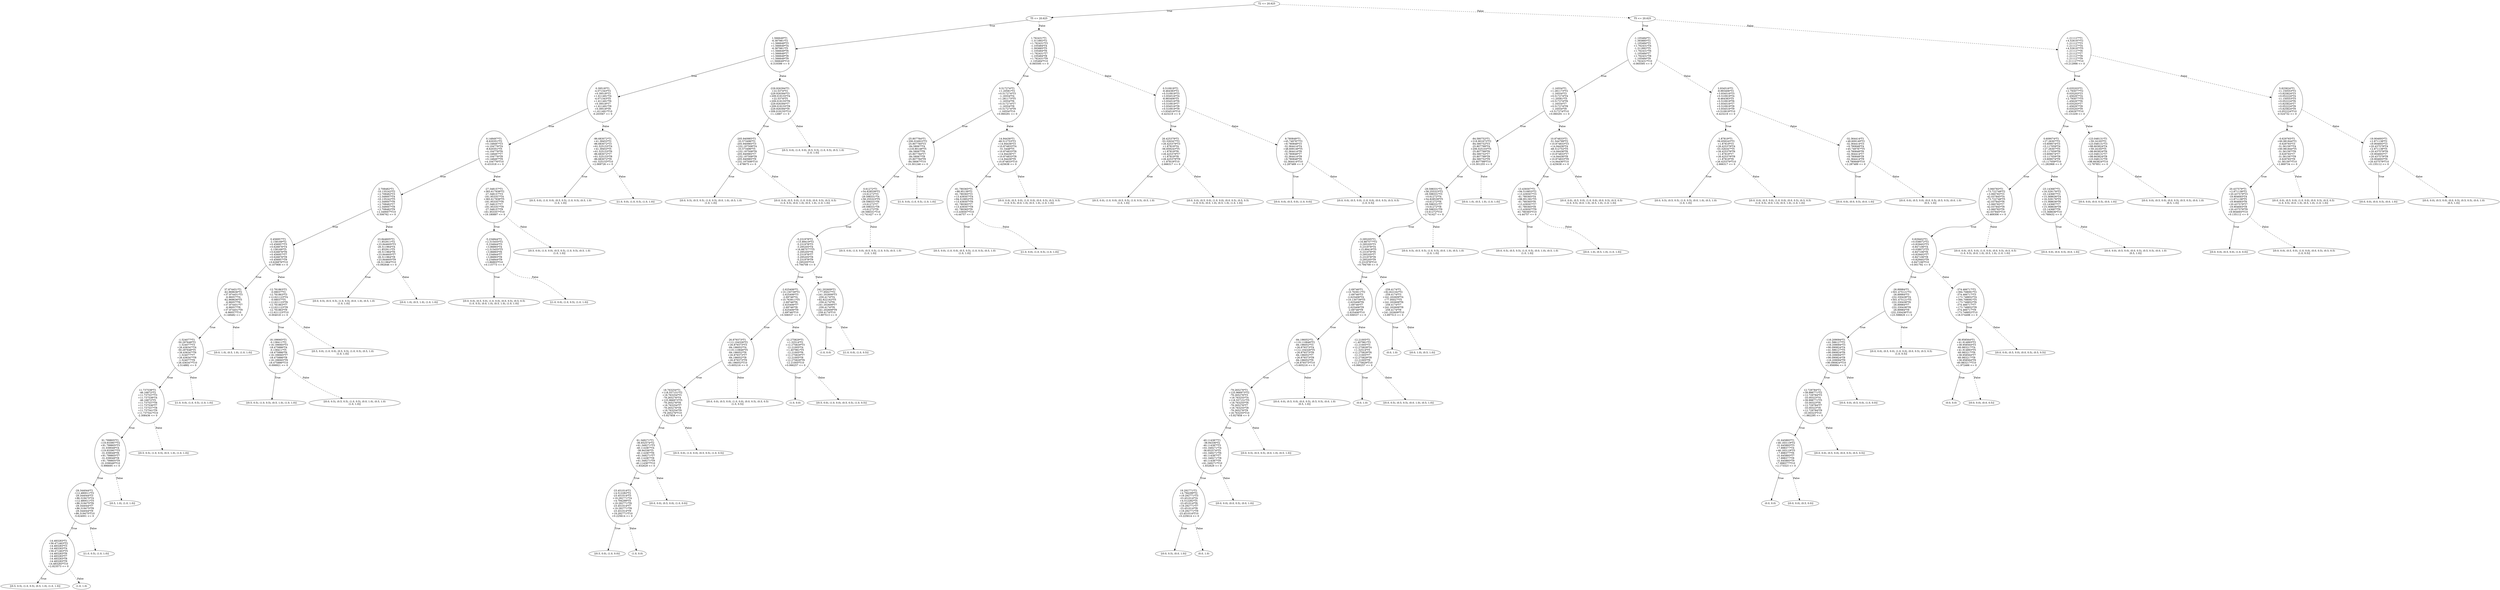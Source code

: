 digraph {
0 [label="T2 <= 20.625"];
1 [label="T5 <= 20.625"];
2 [label="1.566649*T1\n-6.387981*T2\n+1.566649*T3\n+1.566649*T4\n-6.387981*T5\n+1.566649*T6\n+1.566649*T7\n+1.566649*T8\n+1.566649*T9\n+1.566649*T10\n-0.319399 <= 0"];
3 [label="0.39518*T1\n-4.071343*T2\n+0.39518*T3\n+1.611491*T4\n-4.071343*T5\n+1.611491*T6\n+0.39518*T7\n+1.611491*T8\n+0.39518*T9\n+1.611491*T10\n-0.203567 <= 0"];
4 [label="0.148497*T1\n-8.620351*T2\n+0.148497*T3\n+4.104776*T4\n-8.620351*T5\n+4.104776*T6\n+0.148497*T7\n+4.104776*T8\n+0.148497*T9\n+4.104776*T10\n-0.431018 <= 0"];
5 [label="2.708482*T1\n-10.135242*T2\n+2.708482*T3\n+2.349007*T4\n-10.135242*T5\n+2.349007*T6\n+2.708482*T7\n+2.349007*T8\n+2.708482*T9\n+2.349007*T10\n-0.506762 <= 0"];
6 [label="0.456957*T1\n-2.158169*T2\n+0.456957*T3\n+0.626876*T4\n-2.158169*T5\n+0.626876*T6\n+0.456957*T7\n+0.626876*T8\n+0.456957*T9\n+0.626876*T10\n-0.107908 <= 0"];
7 [label="37.874451*T1\n-62.969636*T2\n+37.874451*T3\n-6.96057*T4\n-62.969636*T5\n-6.96057*T6\n+37.874451*T7\n-6.96057*T8\n+37.874451*T9\n-6.96057*T10\n-3.148482 <= 0"];
8 [label="-1.524077*T1\n-50.297648*T2\n-1.524077*T3\n+26.436347*T4\n-50.297648*T5\n+26.436347*T6\n-1.524077*T7\n+26.436347*T8\n-1.524077*T9\n+26.436347*T10\n-2.514882 <= 0"];
9 [label="11.737538*T1\n-46.16872*T2\n+11.737537*T3\n+11.737538*T4\n-46.16872*T5\n+11.737537*T6\n+11.737536*T7\n+11.737537*T8\n+11.737541*T9\n+11.737541*T10\n-2.308436 <= 0"];
10 [label="91.799805*T1\n-119.933907*T2\n+91.799805*T3\n-31.039049*T4\n-119.933907*T5\n-31.039049*T6\n+91.799805*T7\n-31.039049*T8\n+91.799805*T9\n-31.039049*T10\n-5.996695 <= 0"];
11 [label="-29.344044*T1\n-112.480011*T2\n-29.344044*T3\n+86.319475*T4\n-112.480011*T5\n+86.319475*T6\n-29.344044*T7\n+86.319475*T8\n-29.344044*T9\n+86.319475*T10\n-5.624001 <= 0"];
12 [label="-14.483283*T1\n+56.471463*T2\n-14.483283*T3\n-14.483283*T4\n+56.471463*T5\n-14.483283*T6\n-14.483283*T7\n-14.483283*T8\n-14.483283*T9\n-14.483283*T10\n+2.823573 <= 0"];
13 [label="[(0.5, 0.5), (1.0, 0.5), (0.5, 1.0), (1.0, 1.0)]"];
12 -> 13 [label="True"];
14 [label="(1.0, 1.0)"];
12 -> 14 [style="dashed", label="False"];
11 -> 12 [label="True"];
15 [label="[(1.0, 0.5), (1.0, 1.0)]"];
11 -> 15 [style="dashed", label="False"];
10 -> 11 [label="True"];
16 [label="[(0.5, 1.0), (1.0, 1.0)]"];
10 -> 16 [style="dashed", label="False"];
9 -> 10 [label="True"];
17 [label="[(0.5, 0.5), (1.0, 0.5), (0.5, 1.0), (1.0, 1.0)]"];
9 -> 17 [style="dashed", label="False"];
8 -> 9 [label="True"];
18 [label="[(1.0, 0.0), (1.0, 0.5), (1.0, 1.0)]"];
8 -> 18 [style="dashed", label="False"];
7 -> 8 [label="True"];
19 [label="[(0.0, 1.0), (0.5, 1.0), (1.0, 1.0)]"];
7 -> 19 [style="dashed", label="False"];
6 -> 7 [label="True"];
20 [label="-12.781863*T1\n-0.08037*T2\n-12.781863*T3\n+12.621123*T4\n-0.08037*T5\n+12.621123*T6\n-12.781863*T7\n+12.621123*T8\n-12.781863*T9\n+12.621123*T10\n-0.004018 <= 0"];
21 [label="18.199065*T1\n-0.138411*T2\n+18.199065*T3\n-18.475886*T4\n-0.138411*T5\n-18.475886*T6\n+18.199065*T7\n-18.475886*T8\n+18.199065*T9\n-18.475886*T10\n-0.006921 <= 0"];
22 [label="[(0.5, 0.5), (1.0, 0.5), (0.5, 1.0), (1.0, 1.0)]"];
21 -> 22 [label="True"];
23 [label="[(0.0, 0.5), (0.5, 0.5), (1.0, 0.5), (0.0, 1.0), (0.5, 1.0)\n(1.0, 1.0)]"];
21 -> 23 [style="dashed", label="False"];
20 -> 21 [label="True"];
24 [label="[(0.5, 0.0), (1.0, 0.0), (0.5, 0.5), (1.0, 0.5), (0.5, 1.0)\n(1.0, 1.0)]"];
20 -> 24 [style="dashed", label="False"];
6 -> 20 [style="dashed", label="False"];
5 -> 6 [label="True"];
25 [label="23.844605*T1\n+1.852911*T2\n+23.844605*T3\n-26.511964*T4\n+1.852911*T5\n-26.511964*T6\n+23.844605*T7\n-26.511964*T8\n+23.844605*T9\n-26.511964*T10\n+0.092646 <= 0"];
26 [label="[(0.0, 0.5), (0.5, 0.5), (1.0, 0.5), (0.0, 1.0), (0.5, 1.0)\n(1.0, 1.0)]"];
25 -> 26 [label="True"];
27 [label="[(0.0, 1.0), (0.5, 1.0), (1.0, 1.0)]"];
25 -> 27 [style="dashed", label="False"];
5 -> 25 [style="dashed", label="False"];
4 -> 5 [label="True"];
28 [label="-27.348157*T1\n+383.617938*T2\n-27.348157*T3\n-161.953357*T4\n+383.617938*T5\n-161.953357*T6\n-27.348157*T7\n-161.953357*T8\n-27.348157*T9\n-161.953357*T10\n+19.180897 <= 0"];
29 [label="-5.234844*T1\n+2.315455*T2\n-5.234844*T3\n+3.86893*T4\n+2.315455*T5\n+3.86893*T6\n-5.234844*T7\n+3.86893*T8\n-5.234844*T9\n+3.86893*T10\n+0.115773 <= 0"];
30 [label="[(0.0, 0.0), (0.5, 0.0), (1.0, 0.0), (0.0, 0.5), (0.5, 0.5)\n(1.0, 0.5), (0.0, 1.0), (0.5, 1.0), (1.0, 1.0)]"];
29 -> 30 [label="True"];
31 [label="[(1.0, 0.0), (1.0, 0.5), (1.0, 1.0)]"];
29 -> 31 [style="dashed", label="False"];
28 -> 29 [label="True"];
32 [label="[(0.5, 0.0), (1.0, 0.0), (0.5, 0.5), (1.0, 0.5), (0.5, 1.0)\n(1.0, 1.0)]"];
28 -> 32 [style="dashed", label="False"];
4 -> 28 [style="dashed", label="False"];
3 -> 4 [label="True"];
33 [label="-86.683072*T1\n+41.39453*T2\n-86.683072*T3\n+61.525153*T4\n+41.39453*T5\n+61.525153*T6\n-86.683072*T7\n+61.525153*T8\n-86.683072*T9\n+61.525153*T10\n+2.069726 <= 0"];
34 [label="[(0.5, 0.0), (1.0, 0.0), (0.5, 0.5), (1.0, 0.5), (0.5, 1.0)\n(1.0, 1.0)]"];
33 -> 34 [label="True"];
35 [label="[(1.0, 0.0), (1.0, 0.5), (1.0, 1.0)]"];
33 -> 35 [style="dashed", label="False"];
3 -> 33 [style="dashed", label="False"];
2 -> 3 [label="True"];
36 [label="-229.926394*T1\n+22.5374*T2\n-229.926394*T3\n+209.019155*T4\n+22.5374*T5\n+209.019155*T6\n-229.926394*T7\n+209.019155*T8\n-229.926394*T9\n+209.019155*T10\n+1.12687 <= 0"];
37 [label="-205.940985*T1\n-33.573496*T2\n-205.940985*T3\n+232.197508*T4\n-33.573496*T5\n+232.197508*T6\n-205.940985*T7\n+232.197508*T8\n-205.940985*T9\n+232.197508*T10\n-1.678675 <= 0"];
38 [label="[(0.0, 0.5), (0.5, 0.5), (1.0, 0.5), (0.0, 1.0), (0.5, 1.0)\n(1.0, 1.0)]"];
37 -> 38 [label="True"];
39 [label="[(0.0, 0.0), (0.5, 0.0), (1.0, 0.0), (0.0, 0.5), (0.5, 0.5)\n(1.0, 0.5), (0.0, 1.0), (0.5, 1.0), (1.0, 1.0)]"];
37 -> 39 [style="dashed", label="False"];
36 -> 37 [label="True"];
40 [label="[(0.5, 0.0), (1.0, 0.0), (0.5, 0.5), (1.0, 0.5), (0.5, 1.0)\n(1.0, 1.0)]"];
36 -> 40 [style="dashed", label="False"];
2 -> 36 [style="dashed", label="False"];
1 -> 2 [label="True"];
41 [label="1.762431*T1\n-1.311892*T2\n+1.762431*T3\n-1.105484*T4\n-1.393885*T5\n-1.105484*T6\n+1.762431*T7\n-1.105484*T8\n+1.762431*T9\n-1.105484*T10\n-0.065595 <= 0"];
42 [label="0.517274*T1\n+1.20581*T2\n+0.517274*T3\n-1.16554*T4\n+1.281173*T5\n-1.16554*T6\n+0.517274*T7\n-1.16554*T8\n+0.517274*T9\n-1.16554*T10\n+0.060291 <= 0"];
43 [label="-25.807784*T1\n+206.024922*T2\n-25.807784*T3\n-84.58067*T4\n+218.90148*T5\n-84.58067*T6\n-25.807784*T7\n-84.58067*T8\n-25.807784*T9\n-84.58067*T10\n+10.301246 <= 0"];
44 [label="0.61272*T1\n+54.828539*T2\n+0.61272*T3\n-29.598331*T4\n+58.255323*T5\n-29.598331*T6\n+0.61272*T7\n-29.598331*T8\n+0.61272*T9\n-29.598331*T10\n+2.741427 <= 0"];
45 [label="-5.231978*T1\n+15.89419*T2\n-5.231978*T3\n-3.295205*T4\n+16.887577*T5\n-3.295205*T6\n-5.231978*T7\n-3.295205*T8\n-5.231978*T9\n-3.295205*T10\n+0.794709 <= 0"];
46 [label="-2.625406*T1\n+10.130739*T2\n-2.625406*T3\n-2.69746*T4\n+10.763911*T5\n-2.69746*T6\n-2.625406*T7\n-2.69746*T8\n-2.625406*T9\n-2.69746*T10\n+0.506537 <= 0"];
47 [label="26.879373*T1\n+112.104326*T2\n+26.879373*T3\n-84.196052*T4\n+119.110846*T5\n-84.196052*T6\n+26.879373*T7\n-84.196052*T8\n+26.879373*T9\n-84.196052*T10\n+5.605216 <= 0"];
48 [label="18.763254*T1\n+118.557151*T2\n+18.763254*T3\n-79.265276*T4\n+125.966973*T5\n-79.265276*T6\n+18.763254*T7\n-79.265276*T8\n+18.763254*T9\n-79.265276*T10\n+5.927858 <= 0"];
49 [label="61.349271*T1\n-36.652574*T2\n+61.349271*T3\n-40.114387*T4\n-38.94336*T5\n-40.114387*T6\n+61.349271*T7\n-40.114387*T8\n+61.349271*T9\n-40.114387*T10\n-1.832629 <= 0"];
50 [label="-23.451014*T1\n+4.512282*T2\n-23.451014*T3\n+19.292771*T4\n+4.794299*T5\n+19.292771*T6\n-23.451014*T7\n+19.292771*T8\n-23.451014*T9\n+19.292771*T10\n+0.225614 <= 0"];
51 [label="[(0.5, 0.0), (1.0, 0.0)]"];
50 -> 51 [label="True"];
52 [label="(1.0, 0.0)"];
50 -> 52 [style="dashed", label="False"];
49 -> 50 [label="True"];
53 [label="[(0.0, 0.0), (0.5, 0.0), (1.0, 0.0)]"];
49 -> 53 [style="dashed", label="False"];
48 -> 49 [label="True"];
54 [label="[(0.5, 0.0), (1.0, 0.0), (0.5, 0.5), (1.0, 0.5)]"];
48 -> 54 [style="dashed", label="False"];
47 -> 48 [label="True"];
55 [label="[(0.0, 0.0), (0.5, 0.0), (1.0, 0.0), (0.0, 0.5), (0.5, 0.5)\n(1.0, 0.5)]"];
47 -> 55 [style="dashed", label="False"];
46 -> 47 [label="True"];
56 [label="12.275829*T1\n+1.32514*T2\n+12.275829*T3\n-12.21005*T4\n+1.407961*T5\n-12.21005*T6\n+12.275829*T7\n-12.21005*T8\n+12.275829*T9\n-12.21005*T10\n+0.066257 <= 0"];
57 [label="(1.0, 0.0)"];
56 -> 57 [label="True"];
58 [label="[(0.5, 0.0), (1.0, 0.0), (0.5, 0.5), (1.0, 0.5)]"];
56 -> 58 [style="dashed", label="False"];
46 -> 56 [style="dashed", label="False"];
45 -> 46 [label="True"];
59 [label="241.202609*T1\n+77.95027*T2\n+241.202609*T3\n-259.4174*T4\n+82.822162*T5\n-259.4174*T6\n+241.202609*T7\n-259.4174*T8\n+241.202609*T9\n-259.4174*T10\n+3.897513 <= 0"];
60 [label="(1.0, 0.0)"];
59 -> 60 [label="True"];
61 [label="[(1.0, 0.0), (1.0, 0.5)]"];
59 -> 61 [style="dashed", label="False"];
45 -> 59 [style="dashed", label="False"];
44 -> 45 [label="True"];
62 [label="[(0.5, 0.0), (1.0, 0.0), (0.5, 0.5), (1.0, 0.5), (0.5, 1.0)\n(1.0, 1.0)]"];
44 -> 62 [style="dashed", label="False"];
43 -> 44 [label="True"];
63 [label="[(1.0, 0.0), (1.0, 0.5), (1.0, 1.0)]"];
43 -> 63 [style="dashed", label="False"];
42 -> 43 [label="True"];
64 [label="14.94436*T1\n-48.512753*T2\n+14.94436*T3\n+10.874833*T4\n-51.5448*T5\n+10.874833*T6\n+14.94436*T7\n+10.874833*T8\n+14.94436*T9\n+10.874833*T10\n-2.425638 <= 0"];
65 [label="-61.780365*T1\n+88.95139*T2\n-61.780365*T3\n+13.439307*T4\n+94.510852*T5\n+13.439307*T6\n-61.780365*T7\n+13.439307*T8\n-61.780365*T9\n+13.439307*T10\n+4.44757 <= 0"];
66 [label="[(0.5, 0.0), (1.0, 0.0), (0.5, 0.5), (1.0, 0.5), (0.5, 1.0)\n(1.0, 1.0)]"];
65 -> 66 [label="True"];
67 [label="[(1.0, 0.0), (1.0, 0.5), (1.0, 1.0)]"];
65 -> 67 [style="dashed", label="False"];
64 -> 65 [label="True"];
68 [label="[(0.0, 0.0), (0.5, 0.0), (1.0, 0.0), (0.0, 0.5), (0.5, 0.5)\n(1.0, 0.5), (0.0, 1.0), (0.5, 1.0), (1.0, 1.0)]"];
64 -> 68 [style="dashed", label="False"];
42 -> 64 [style="dashed", label="False"];
41 -> 42 [label="True"];
69 [label="0.510919*T1\n-8.464383*T2\n+0.510919*T3\n+3.934516*T4\n-8.993406*T5\n+3.934516*T6\n+0.510919*T7\n+3.934516*T8\n+0.510919*T9\n+3.934516*T10\n-0.423219 <= 0"];
70 [label="26.425379*T1\n-53.326347*T2\n+26.425379*T3\n+1.87819*T4\n-56.659243*T5\n+1.87819*T6\n+26.425379*T7\n+1.87819*T8\n+26.425379*T9\n+1.87819*T10\n-2.666317 <= 0"];
71 [label="[(0.5, 0.0), (1.0, 0.0), (0.5, 0.5), (1.0, 0.5), (0.5, 1.0)\n(1.0, 1.0)]"];
70 -> 71 [label="True"];
72 [label="[(0.0, 0.0), (0.5, 0.0), (1.0, 0.0), (0.0, 0.5), (0.5, 0.5)\n(1.0, 0.5), (0.0, 1.0), (0.5, 1.0), (1.0, 1.0)]"];
70 -> 72 [style="dashed", label="False"];
69 -> 70 [label="True"];
73 [label="8.780848*T1\n+45.749787*T2\n+8.780848*T3\n-32.364414*T4\n+48.609149*T5\n-32.364414*T6\n+8.780848*T7\n-32.364414*T8\n+8.780848*T9\n-32.364414*T10\n+2.287489 <= 0"];
74 [label="[(0.0, 0.0), (0.5, 0.0), (1.0, 0.0)]"];
73 -> 74 [label="True"];
75 [label="[(0.0, 0.0), (0.5, 0.0), (1.0, 0.0), (0.0, 0.5), (0.5, 0.5)\n(1.0, 0.5)]"];
73 -> 75 [style="dashed", label="False"];
69 -> 73 [style="dashed", label="False"];
41 -> 69 [style="dashed", label="False"];
1 -> 41 [style="dashed", label="False"];
0 -> 1 [label="True"];
76 [label="T5 <= 20.625"];
77 [label="-1.105484*T1\n-1.393885*T2\n-1.105484*T3\n+1.762431*T4\n-1.311892*T5\n+1.762431*T6\n-1.105484*T7\n+1.762431*T8\n-1.105484*T9\n+1.762431*T10\n-0.065595 <= 0"];
78 [label="-1.16554*T1\n+1.281173*T2\n-1.16554*T3\n+0.517274*T4\n+1.20581*T5\n+0.517274*T6\n-1.16554*T7\n+0.517274*T8\n-1.16554*T9\n+0.517274*T10\n+0.060291 <= 0"];
79 [label="-84.580752*T1\n+218.901672*T2\n-84.580752*T3\n-25.807799*T4\n+206.025103*T5\n-25.807799*T6\n-84.580752*T7\n-25.807799*T8\n-84.580752*T9\n-25.807799*T10\n+10.301255 <= 0"];
80 [label="-29.598331*T1\n+58.255323*T2\n-29.598331*T3\n+0.61272*T4\n+54.828539*T5\n+0.61272*T6\n-29.598331*T7\n+0.61272*T8\n-29.598331*T9\n+0.61272*T10\n+2.741427 <= 0"];
81 [label="-3.295205*T1\n+16.887577*T2\n-3.295205*T3\n-5.231978*T4\n+15.89419*T5\n-5.231978*T6\n-3.295205*T7\n-5.231978*T8\n-3.295205*T9\n-5.231978*T10\n+0.794709 <= 0"];
82 [label="-2.69746*T1\n+10.763911*T2\n-2.69746*T3\n-2.625406*T4\n+10.130739*T5\n-2.625406*T6\n-2.69746*T7\n-2.625406*T8\n-2.69746*T9\n-2.625406*T10\n+0.506537 <= 0"];
83 [label="-84.196052*T1\n+119.110846*T2\n-84.196052*T3\n+26.879373*T4\n+112.104326*T5\n+26.879373*T6\n-84.196052*T7\n+26.879373*T8\n-84.196052*T9\n+26.879373*T10\n+5.605216 <= 0"];
84 [label="-79.265276*T1\n+125.966973*T2\n-79.265276*T3\n+18.763255*T4\n+118.557151*T5\n+18.763255*T6\n-79.265276*T7\n+18.763255*T8\n-79.265276*T9\n+18.763255*T10\n+5.927858 <= 0"];
85 [label="-40.114387*T1\n-38.94336*T2\n-40.114387*T3\n+61.349271*T4\n-36.652574*T5\n+61.349271*T6\n-40.114387*T7\n+61.349271*T8\n-40.114387*T9\n+61.349271*T10\n-1.832629 <= 0"];
86 [label="19.292771*T1\n+4.794299*T2\n+19.292771*T3\n-23.451014*T4\n+4.512282*T5\n-23.451014*T6\n+19.292771*T7\n-23.451014*T8\n+19.292771*T9\n-23.451014*T10\n+0.225614 <= 0"];
87 [label="[(0.0, 0.5), (0.0, 1.0)]"];
86 -> 87 [label="True"];
88 [label="(0.0, 1.0)"];
86 -> 88 [style="dashed", label="False"];
85 -> 86 [label="True"];
89 [label="[(0.0, 0.0), (0.0, 0.5), (0.0, 1.0)]"];
85 -> 89 [style="dashed", label="False"];
84 -> 85 [label="True"];
90 [label="[(0.0, 0.5), (0.5, 0.5), (0.0, 1.0), (0.5, 1.0)]"];
84 -> 90 [style="dashed", label="False"];
83 -> 84 [label="True"];
91 [label="[(0.0, 0.0), (0.5, 0.0), (0.0, 0.5), (0.5, 0.5), (0.0, 1.0)\n(0.5, 1.0)]"];
83 -> 91 [style="dashed", label="False"];
82 -> 83 [label="True"];
92 [label="-12.21005*T1\n+1.407961*T2\n-12.21005*T3\n+12.275829*T4\n+1.32514*T5\n+12.275829*T6\n-12.21005*T7\n+12.275829*T8\n-12.21005*T9\n+12.275829*T10\n+0.066257 <= 0"];
93 [label="(0.0, 1.0)"];
92 -> 93 [label="True"];
94 [label="[(0.0, 0.5), (0.5, 0.5), (0.0, 1.0), (0.5, 1.0)]"];
92 -> 94 [style="dashed", label="False"];
82 -> 92 [style="dashed", label="False"];
81 -> 82 [label="True"];
95 [label="-259.4174*T1\n+82.822162*T2\n-259.4174*T3\n+241.202609*T4\n+77.95027*T5\n+241.202609*T6\n-259.4174*T7\n+241.202609*T8\n-259.4174*T9\n+241.202609*T10\n+3.897513 <= 0"];
96 [label="(0.0, 1.0)"];
95 -> 96 [label="True"];
97 [label="[(0.0, 1.0), (0.5, 1.0)]"];
95 -> 97 [style="dashed", label="False"];
81 -> 95 [style="dashed", label="False"];
80 -> 81 [label="True"];
98 [label="[(0.0, 0.5), (0.5, 0.5), (1.0, 0.5), (0.0, 1.0), (0.5, 1.0)\n(1.0, 1.0)]"];
80 -> 98 [style="dashed", label="False"];
79 -> 80 [label="True"];
99 [label="[(0.0, 1.0), (0.5, 1.0), (1.0, 1.0)]"];
79 -> 99 [style="dashed", label="False"];
78 -> 79 [label="True"];
100 [label="10.874833*T1\n-51.544799*T2\n+10.874833*T3\n+14.94436*T4\n-48.512752*T5\n+14.94436*T6\n+10.874833*T7\n+14.94436*T8\n+10.874833*T9\n+14.94436*T10\n-2.425638 <= 0"];
101 [label="13.439307*T1\n+94.510853*T2\n+13.439307*T3\n-61.780365*T4\n+88.951391*T5\n-61.780365*T6\n+13.439307*T7\n-61.780365*T8\n+13.439307*T9\n-61.780365*T10\n+4.44757 <= 0"];
102 [label="[(0.0, 0.5), (0.5, 0.5), (1.0, 0.5), (0.0, 1.0), (0.5, 1.0)\n(1.0, 1.0)]"];
101 -> 102 [label="True"];
103 [label="[(0.0, 1.0), (0.5, 1.0), (1.0, 1.0)]"];
101 -> 103 [style="dashed", label="False"];
100 -> 101 [label="True"];
104 [label="[(0.0, 0.0), (0.5, 0.0), (1.0, 0.0), (0.0, 0.5), (0.5, 0.5)\n(1.0, 0.5), (0.0, 1.0), (0.5, 1.0), (1.0, 1.0)]"];
100 -> 104 [style="dashed", label="False"];
78 -> 100 [style="dashed", label="False"];
77 -> 78 [label="True"];
105 [label="3.934516*T1\n-8.993406*T2\n+3.934516*T3\n+0.510919*T4\n-8.464383*T5\n+0.510919*T6\n+3.934516*T7\n+0.510919*T8\n+3.934516*T9\n+0.510919*T10\n-0.423219 <= 0"];
106 [label="1.87819*T1\n-56.659243*T2\n+1.87819*T3\n+26.425379*T4\n-53.326347*T5\n+26.425379*T6\n+1.87819*T7\n+26.425379*T8\n+1.87819*T9\n+26.425379*T10\n-2.666317 <= 0"];
107 [label="[(0.0, 0.5), (0.5, 0.5), (1.0, 0.5), (0.0, 1.0), (0.5, 1.0)\n(1.0, 1.0)]"];
106 -> 107 [label="True"];
108 [label="[(0.0, 0.0), (0.5, 0.0), (1.0, 0.0), (0.0, 0.5), (0.5, 0.5)\n(1.0, 0.5), (0.0, 1.0), (0.5, 1.0), (1.0, 1.0)]"];
106 -> 108 [style="dashed", label="False"];
105 -> 106 [label="True"];
109 [label="-32.364414*T1\n+48.609149*T2\n-32.364414*T3\n+8.780848*T4\n+45.749787*T5\n+8.780848*T6\n-32.364414*T7\n+8.780848*T8\n-32.364414*T9\n+8.780848*T10\n+2.287489 <= 0"];
110 [label="[(0.0, 0.0), (0.0, 0.5), (0.0, 1.0)]"];
109 -> 110 [label="True"];
111 [label="[(0.0, 0.0), (0.5, 0.0), (0.0, 0.5), (0.5, 0.5), (0.0, 1.0)\n(0.5, 1.0)]"];
109 -> 111 [style="dashed", label="False"];
105 -> 109 [style="dashed", label="False"];
77 -> 105 [style="dashed", label="False"];
76 -> 77 [label="True"];
112 [label="-1.211127*T1\n+4.526197*T2\n-1.211127*T3\n-1.211127*T4\n+4.526197*T5\n-1.211127*T6\n-1.211127*T7\n-1.211127*T8\n-1.211127*T9\n-1.211127*T10\n+0.212998 <= 0"];
113 [label="-0.035203*T1\n+2.793077*T2\n-0.035203*T3\n-1.456297*T4\n+2.793077*T5\n-1.456297*T6\n-0.035203*T7\n-1.456297*T8\n-0.035203*T9\n-1.456297*T10\n+0.131439 <= 0"];
114 [label="0.609074*T1\n+27.26307*T2\n+0.609074*T3\n-15.117059*T4\n+27.26307*T5\n-15.117059*T6\n+0.609074*T7\n-15.117059*T8\n+0.609074*T9\n-15.117059*T10\n+1.282968 <= 0"];
115 [label="3.060783*T1\n+73.722748*T2\n+3.060783*T3\n-42.037845*T4\n+73.722748*T5\n-42.037845*T6\n+3.060783*T7\n-42.037845*T8\n+3.060783*T9\n-42.037845*T10\n+3.469306 <= 0"];
116 [label="0.829402*T1\n+0.038072*T2\n+0.829402*T3\n-0.847106*T4\n+0.038072*T5\n-0.847106*T6\n+0.829402*T7\n-0.847106*T8\n+0.829402*T9\n-0.847106*T10\n+0.001792 <= 0"];
117 [label="-26.89984*T1\n+501.475121*T2\n-26.89984*T3\n-232.330438*T4\n+501.475121*T5\n-232.330438*T6\n-26.89984*T7\n-232.330438*T8\n-26.89984*T9\n-232.330438*T10\n+23.598829 <= 0"];
118 [label="-116.209094*T1\n+41.586127*T2\n-116.209094*T3\n+90.090824*T4\n+41.586127*T5\n+90.090824*T6\n-116.209094*T7\n+90.090824*T8\n-116.209094*T9\n+90.090824*T10\n+1.956994 <= 0"];
119 [label="12.729784*T1\n+39.998771*T2\n+12.729784*T3\n-33.00323*T4\n+39.998771*T5\n-33.00323*T6\n+12.729784*T7\n-33.00323*T8\n+12.729784*T9\n-33.00323*T10\n+1.882295 <= 0"];
120 [label="-31.645893*T1\n+46.183119*T2\n-31.645893*T3\n+7.898377*T4\n+46.183119*T5\n+7.898377*T6\n-31.645893*T7\n+7.898377*T8\n-31.645893*T9\n+7.898377*T10\n+2.173323 <= 0"];
121 [label="(0.0, 0.0)"];
120 -> 121 [label="True"];
122 [label="[(0.0, 0.0), (0.5, 0.0)]"];
120 -> 122 [style="dashed", label="False"];
119 -> 120 [label="True"];
123 [label="[(0.0, 0.0), (0.5, 0.0), (0.0, 0.5), (0.5, 0.5)]"];
119 -> 123 [style="dashed", label="False"];
118 -> 119 [label="True"];
124 [label="[(0.0, 0.0), (0.5, 0.0), (1.0, 0.0)]"];
118 -> 124 [style="dashed", label="False"];
117 -> 118 [label="True"];
125 [label="[(0.0, 0.0), (0.5, 0.0), (1.0, 0.0), (0.0, 0.5), (0.5, 0.5)\n(1.0, 0.5)]"];
117 -> 125 [style="dashed", label="False"];
116 -> 117 [label="True"];
126 [label="-374.466717*T1\n+394.708091*T2\n-374.466717*T3\n+173.748852*T4\n+394.708091*T5\n+173.748852*T6\n-374.466717*T7\n+173.748852*T8\n-374.466717*T9\n+173.748852*T10\n+18.574498 <= 0"];
127 [label="38.958564*T1\n+41.914893*T2\n+38.958564*T3\n-60.983217*T4\n+41.914893*T5\n-60.983217*T6\n+38.958564*T7\n-60.983217*T8\n+38.958564*T9\n-60.983217*T10\n+1.972466 <= 0"];
128 [label="(0.0, 0.0)"];
127 -> 128 [label="True"];
129 [label="[(0.0, 0.0), (0.0, 0.5)]"];
127 -> 129 [style="dashed", label="False"];
126 -> 127 [label="True"];
130 [label="[(0.0, 0.0), (0.5, 0.0), (0.0, 0.5), (0.5, 0.5)]"];
126 -> 130 [style="dashed", label="False"];
116 -> 126 [style="dashed", label="False"];
115 -> 116 [label="True"];
131 [label="[(0.0, 0.0), (0.5, 0.0), (1.0, 0.0), (0.0, 0.5), (0.5, 0.5)\n(1.0, 0.5), (0.0, 1.0), (0.5, 1.0), (1.0, 1.0)]"];
115 -> 131 [style="dashed", label="False"];
114 -> 115 [label="True"];
132 [label="-23.143687*T1\n+16.329176*T2\n-23.143687*T3\n+15.368636*T4\n+16.329176*T5\n+15.368636*T6\n-23.143687*T7\n+15.368636*T8\n-23.143687*T9\n+15.368636*T10\n+0.768432 <= 0"];
133 [label="[(0.0, 0.0), (0.0, 0.5), (0.0, 1.0)]"];
132 -> 133 [label="True"];
134 [label="[(0.0, 0.0), (0.5, 0.0), (0.0, 0.5), (0.5, 0.5), (0.0, 1.0)\n(0.5, 1.0)]"];
132 -> 134 [style="dashed", label="False"];
114 -> 132 [style="dashed", label="False"];
113 -> 114 [label="True"];
135 [label="-123.048131*T1\n+59.24183*T2\n-123.048131*T3\n+98.663824*T4\n+59.24183*T5\n+98.663824*T6\n-123.048131*T7\n+98.663824*T8\n-123.048131*T9\n+98.663824*T10\n+2.787851 <= 0"];
136 [label="[(0.0, 0.0), (0.0, 0.5), (0.0, 1.0)]"];
135 -> 136 [label="True"];
137 [label="[(0.0, 0.0), (0.5, 0.0), (0.0, 0.5), (0.5, 0.5), (0.0, 1.0)\n(0.5, 1.0)]"];
135 -> 137 [style="dashed", label="False"];
113 -> 135 [style="dashed", label="False"];
112 -> 113 [label="True"];
138 [label="5.825824*T1\n-11.150553*T2\n+5.825824*T3\n+0.052224*T4\n-11.150553*T5\n+0.052224*T6\n+5.825824*T7\n+0.052224*T8\n+5.825824*T9\n+0.052224*T10\n-0.524732 <= 0"];
139 [label="-0.629765*T1\n+60.981844*T2\n-0.629765*T3\n-31.561597*T4\n+60.981844*T5\n-31.561597*T6\n-0.629765*T7\n-31.561597*T8\n-0.629765*T9\n-31.561597*T10\n+2.869734 <= 0"];
140 [label="20.437579*T1\n+2.871138*T2\n+20.437579*T3\n-19.904693*T4\n+2.871138*T5\n-19.904693*T6\n+20.437579*T7\n-19.904693*T8\n+20.437579*T9\n-19.904693*T10\n+0.135112 <= 0"];
141 [label="[(0.0, 0.0), (0.5, 0.0), (1.0, 0.0)]"];
140 -> 141 [label="True"];
142 [label="[(0.0, 0.0), (0.5, 0.0), (1.0, 0.0), (0.0, 0.5), (0.5, 0.5)\n(1.0, 0.5)]"];
140 -> 142 [style="dashed", label="False"];
139 -> 140 [label="True"];
143 [label="[(0.0, 0.0), (0.5, 0.0), (1.0, 0.0), (0.0, 0.5), (0.5, 0.5)\n(1.0, 0.5), (0.0, 1.0), (0.5, 1.0), (1.0, 1.0)]"];
139 -> 143 [style="dashed", label="False"];
138 -> 139 [label="True"];
144 [label="-19.904693*T1\n+2.871138*T2\n-19.904693*T3\n+20.437579*T4\n+2.871138*T5\n+20.437579*T6\n-19.904693*T7\n+20.437579*T8\n-19.904693*T9\n+20.437579*T10\n+0.135112 <= 0"];
145 [label="[(0.0, 0.0), (0.0, 0.5), (0.0, 1.0)]"];
144 -> 145 [label="True"];
146 [label="[(0.0, 0.0), (0.5, 0.0), (0.0, 0.5), (0.5, 0.5), (0.0, 1.0)\n(0.5, 1.0)]"];
144 -> 146 [style="dashed", label="False"];
138 -> 144 [style="dashed", label="False"];
112 -> 138 [style="dashed", label="False"];
76 -> 112 [style="dashed", label="False"];
0 -> 76 [style="dashed", label="False"];

}